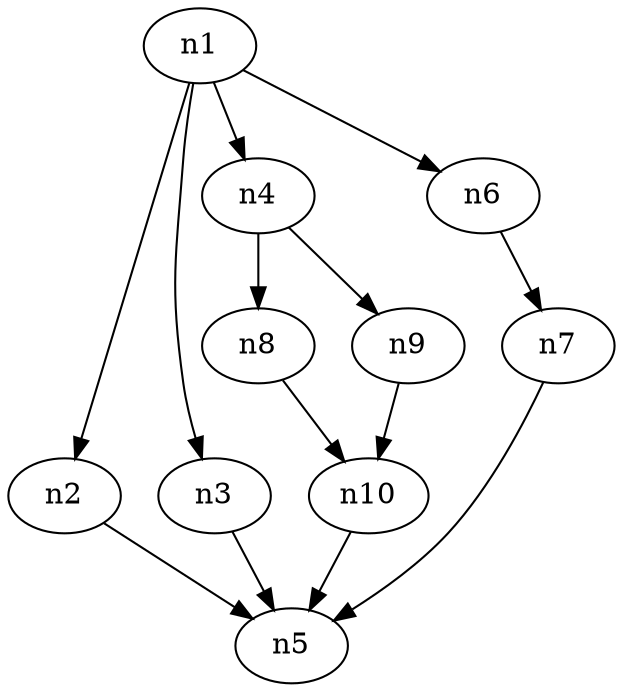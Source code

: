 digraph G {


    n1 -> n2     [_graphml_id=e1];
    n1 -> n3     [_graphml_id=e2];
    n1 -> n4     [_graphml_id=e3];
    n2 -> n5     [_graphml_id=e4];
    n3 -> n5     [_graphml_id=e5];
    n4 -> n8     [_graphml_id=e6];
    n4 -> n9     [_graphml_id=e7];
    n8 -> n10     [_graphml_id=e8];
    n9 -> n10     [_graphml_id=e9];
    n10 -> n5     [_graphml_id=e13];
    n1 -> n6     [_graphml_id=e10];
    n6 -> n7     [_graphml_id=e11];
    n7 -> n5     [_graphml_id=e12];

    
}

